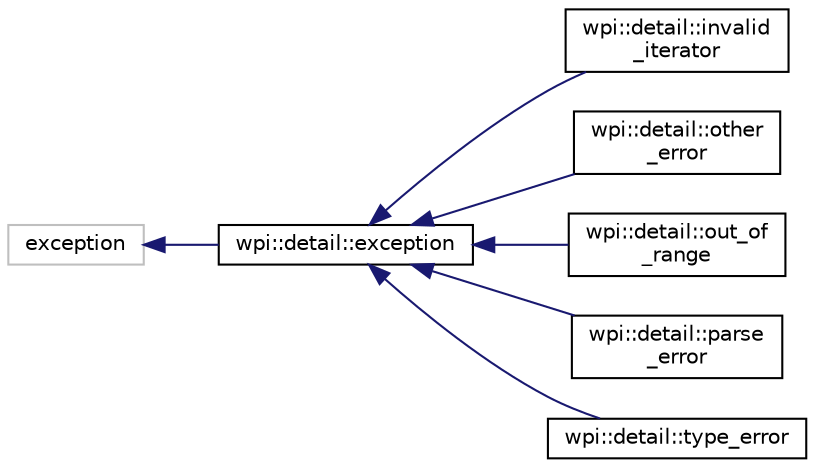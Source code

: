 digraph "Graphical Class Hierarchy"
{
  edge [fontname="Helvetica",fontsize="10",labelfontname="Helvetica",labelfontsize="10"];
  node [fontname="Helvetica",fontsize="10",shape=record];
  rankdir="LR";
  Node1 [label="exception",height=0.2,width=0.4,color="grey75", fillcolor="white", style="filled"];
  Node1 -> Node2 [dir="back",color="midnightblue",fontsize="10",style="solid",fontname="Helvetica"];
  Node2 [label="wpi::detail::exception",height=0.2,width=0.4,color="black", fillcolor="white", style="filled",URL="$classwpi_1_1detail_1_1exception.html",tooltip="general exception of the json class "];
  Node2 -> Node3 [dir="back",color="midnightblue",fontsize="10",style="solid",fontname="Helvetica"];
  Node3 [label="wpi::detail::invalid\l_iterator",height=0.2,width=0.4,color="black", fillcolor="white", style="filled",URL="$classwpi_1_1detail_1_1invalid__iterator.html",tooltip="exception indicating errors with iterators "];
  Node2 -> Node4 [dir="back",color="midnightblue",fontsize="10",style="solid",fontname="Helvetica"];
  Node4 [label="wpi::detail::other\l_error",height=0.2,width=0.4,color="black", fillcolor="white", style="filled",URL="$classwpi_1_1detail_1_1other__error.html",tooltip="exception indicating other errors "];
  Node2 -> Node5 [dir="back",color="midnightblue",fontsize="10",style="solid",fontname="Helvetica"];
  Node5 [label="wpi::detail::out_of\l_range",height=0.2,width=0.4,color="black", fillcolor="white", style="filled",URL="$classwpi_1_1detail_1_1out__of__range.html",tooltip="exception indicating access out of the defined range "];
  Node2 -> Node6 [dir="back",color="midnightblue",fontsize="10",style="solid",fontname="Helvetica"];
  Node6 [label="wpi::detail::parse\l_error",height=0.2,width=0.4,color="black", fillcolor="white", style="filled",URL="$classwpi_1_1detail_1_1parse__error.html",tooltip="exception indicating a parse error "];
  Node2 -> Node7 [dir="back",color="midnightblue",fontsize="10",style="solid",fontname="Helvetica"];
  Node7 [label="wpi::detail::type_error",height=0.2,width=0.4,color="black", fillcolor="white", style="filled",URL="$classwpi_1_1detail_1_1type__error.html",tooltip="exception indicating executing a member function with a wrong type "];
}
